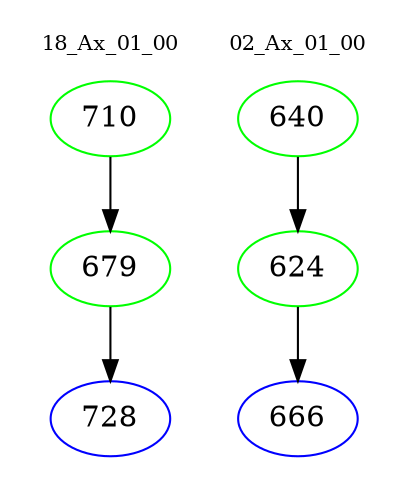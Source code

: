 digraph{
subgraph cluster_0 {
color = white
label = "18_Ax_01_00";
fontsize=10;
T0_710 [label="710", color="green"]
T0_710 -> T0_679 [color="black"]
T0_679 [label="679", color="green"]
T0_679 -> T0_728 [color="black"]
T0_728 [label="728", color="blue"]
}
subgraph cluster_1 {
color = white
label = "02_Ax_01_00";
fontsize=10;
T1_640 [label="640", color="green"]
T1_640 -> T1_624 [color="black"]
T1_624 [label="624", color="green"]
T1_624 -> T1_666 [color="black"]
T1_666 [label="666", color="blue"]
}
}
